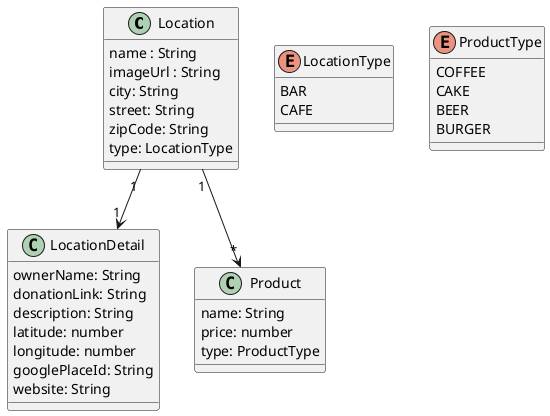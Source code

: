@startuml

Location "1" --> "1" LocationDetail
Location "1" --> "*" Product

class Location {
    name : String
    imageUrl : String
    city: String
    street: String
    zipCode: String
    type: LocationType
}

enum LocationType
{
    BAR
    CAFE
}

class LocationDetail {
    ownerName: String
    donationLink: String
    description: String
    latitude: number
    longitude: number
    googlePlaceId: String
    website: String
}

class Product {
    name: String
    price: number
    type: ProductType
}

enum ProductType {
    COFFEE
    CAKE
    BEER
    BURGER
}

@enduml
